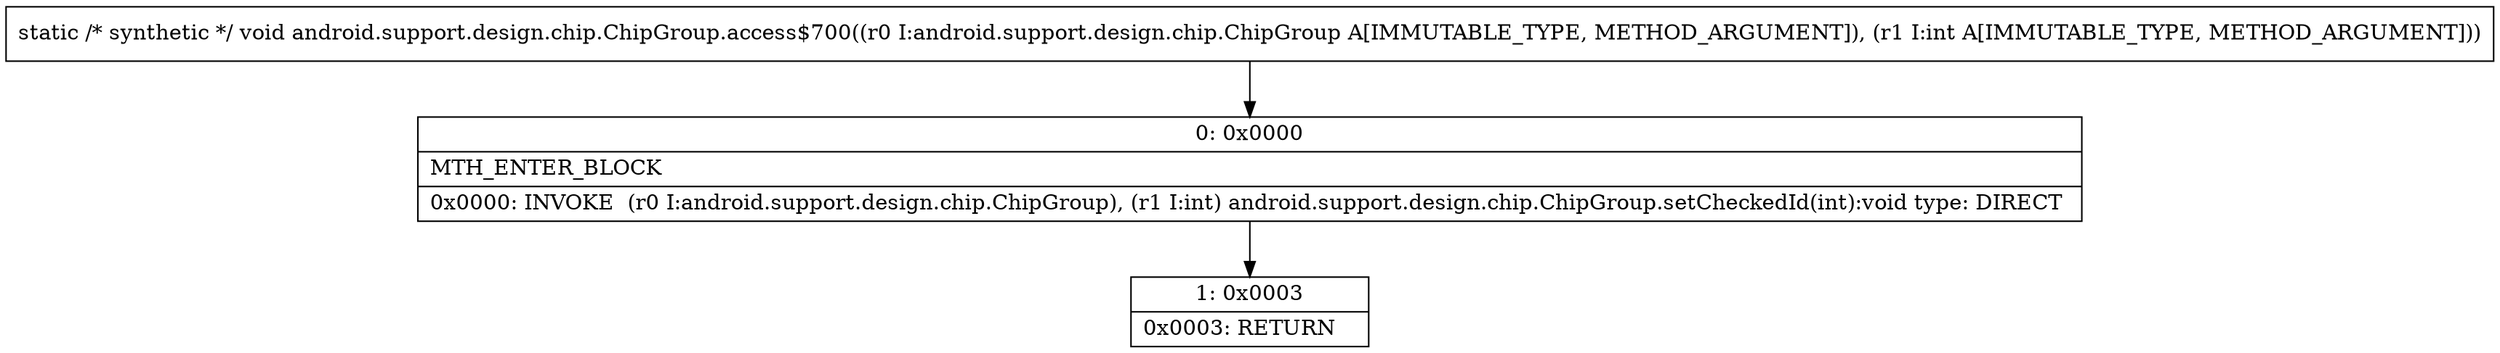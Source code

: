 digraph "CFG forandroid.support.design.chip.ChipGroup.access$700(Landroid\/support\/design\/chip\/ChipGroup;I)V" {
Node_0 [shape=record,label="{0\:\ 0x0000|MTH_ENTER_BLOCK\l|0x0000: INVOKE  (r0 I:android.support.design.chip.ChipGroup), (r1 I:int) android.support.design.chip.ChipGroup.setCheckedId(int):void type: DIRECT \l}"];
Node_1 [shape=record,label="{1\:\ 0x0003|0x0003: RETURN   \l}"];
MethodNode[shape=record,label="{static \/* synthetic *\/ void android.support.design.chip.ChipGroup.access$700((r0 I:android.support.design.chip.ChipGroup A[IMMUTABLE_TYPE, METHOD_ARGUMENT]), (r1 I:int A[IMMUTABLE_TYPE, METHOD_ARGUMENT])) }"];
MethodNode -> Node_0;
Node_0 -> Node_1;
}

